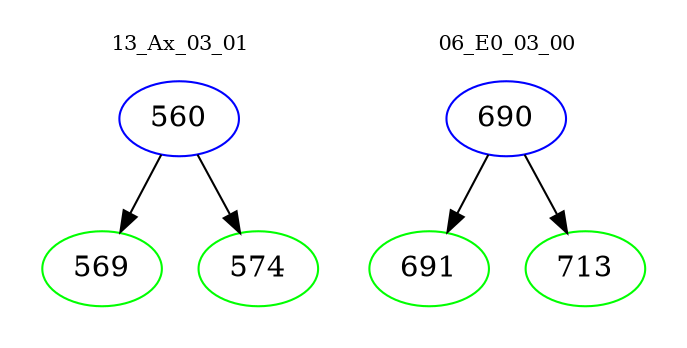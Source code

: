 digraph{
subgraph cluster_0 {
color = white
label = "13_Ax_03_01";
fontsize=10;
T0_560 [label="560", color="blue"]
T0_560 -> T0_569 [color="black"]
T0_569 [label="569", color="green"]
T0_560 -> T0_574 [color="black"]
T0_574 [label="574", color="green"]
}
subgraph cluster_1 {
color = white
label = "06_E0_03_00";
fontsize=10;
T1_690 [label="690", color="blue"]
T1_690 -> T1_691 [color="black"]
T1_691 [label="691", color="green"]
T1_690 -> T1_713 [color="black"]
T1_713 [label="713", color="green"]
}
}
